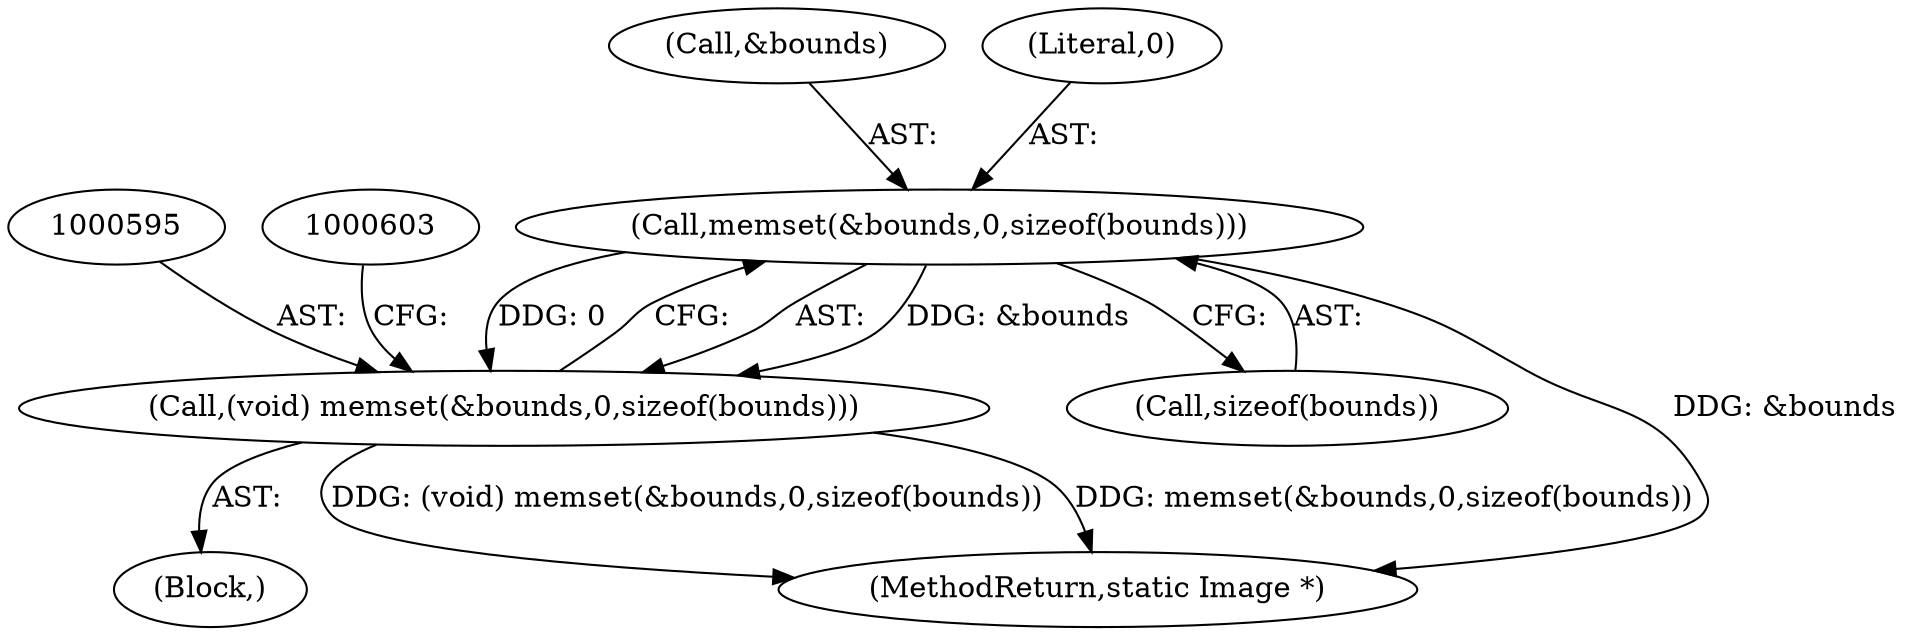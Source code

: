 digraph "0_ImageMagick6_7d11230060fa9c8f67e53c85224daf6648805c7b@API" {
"1000596" [label="(Call,memset(&bounds,0,sizeof(bounds)))"];
"1000594" [label="(Call,(void) memset(&bounds,0,sizeof(bounds)))"];
"1000600" [label="(Call,sizeof(bounds))"];
"1000597" [label="(Call,&bounds)"];
"1002409" [label="(MethodReturn,static Image *)"];
"1000596" [label="(Call,memset(&bounds,0,sizeof(bounds)))"];
"1000121" [label="(Block,)"];
"1000599" [label="(Literal,0)"];
"1000594" [label="(Call,(void) memset(&bounds,0,sizeof(bounds)))"];
"1000596" -> "1000594"  [label="AST: "];
"1000596" -> "1000600"  [label="CFG: "];
"1000597" -> "1000596"  [label="AST: "];
"1000599" -> "1000596"  [label="AST: "];
"1000600" -> "1000596"  [label="AST: "];
"1000594" -> "1000596"  [label="CFG: "];
"1000596" -> "1002409"  [label="DDG: &bounds"];
"1000596" -> "1000594"  [label="DDG: &bounds"];
"1000596" -> "1000594"  [label="DDG: 0"];
"1000594" -> "1000121"  [label="AST: "];
"1000595" -> "1000594"  [label="AST: "];
"1000603" -> "1000594"  [label="CFG: "];
"1000594" -> "1002409"  [label="DDG: memset(&bounds,0,sizeof(bounds))"];
"1000594" -> "1002409"  [label="DDG: (void) memset(&bounds,0,sizeof(bounds))"];
}
